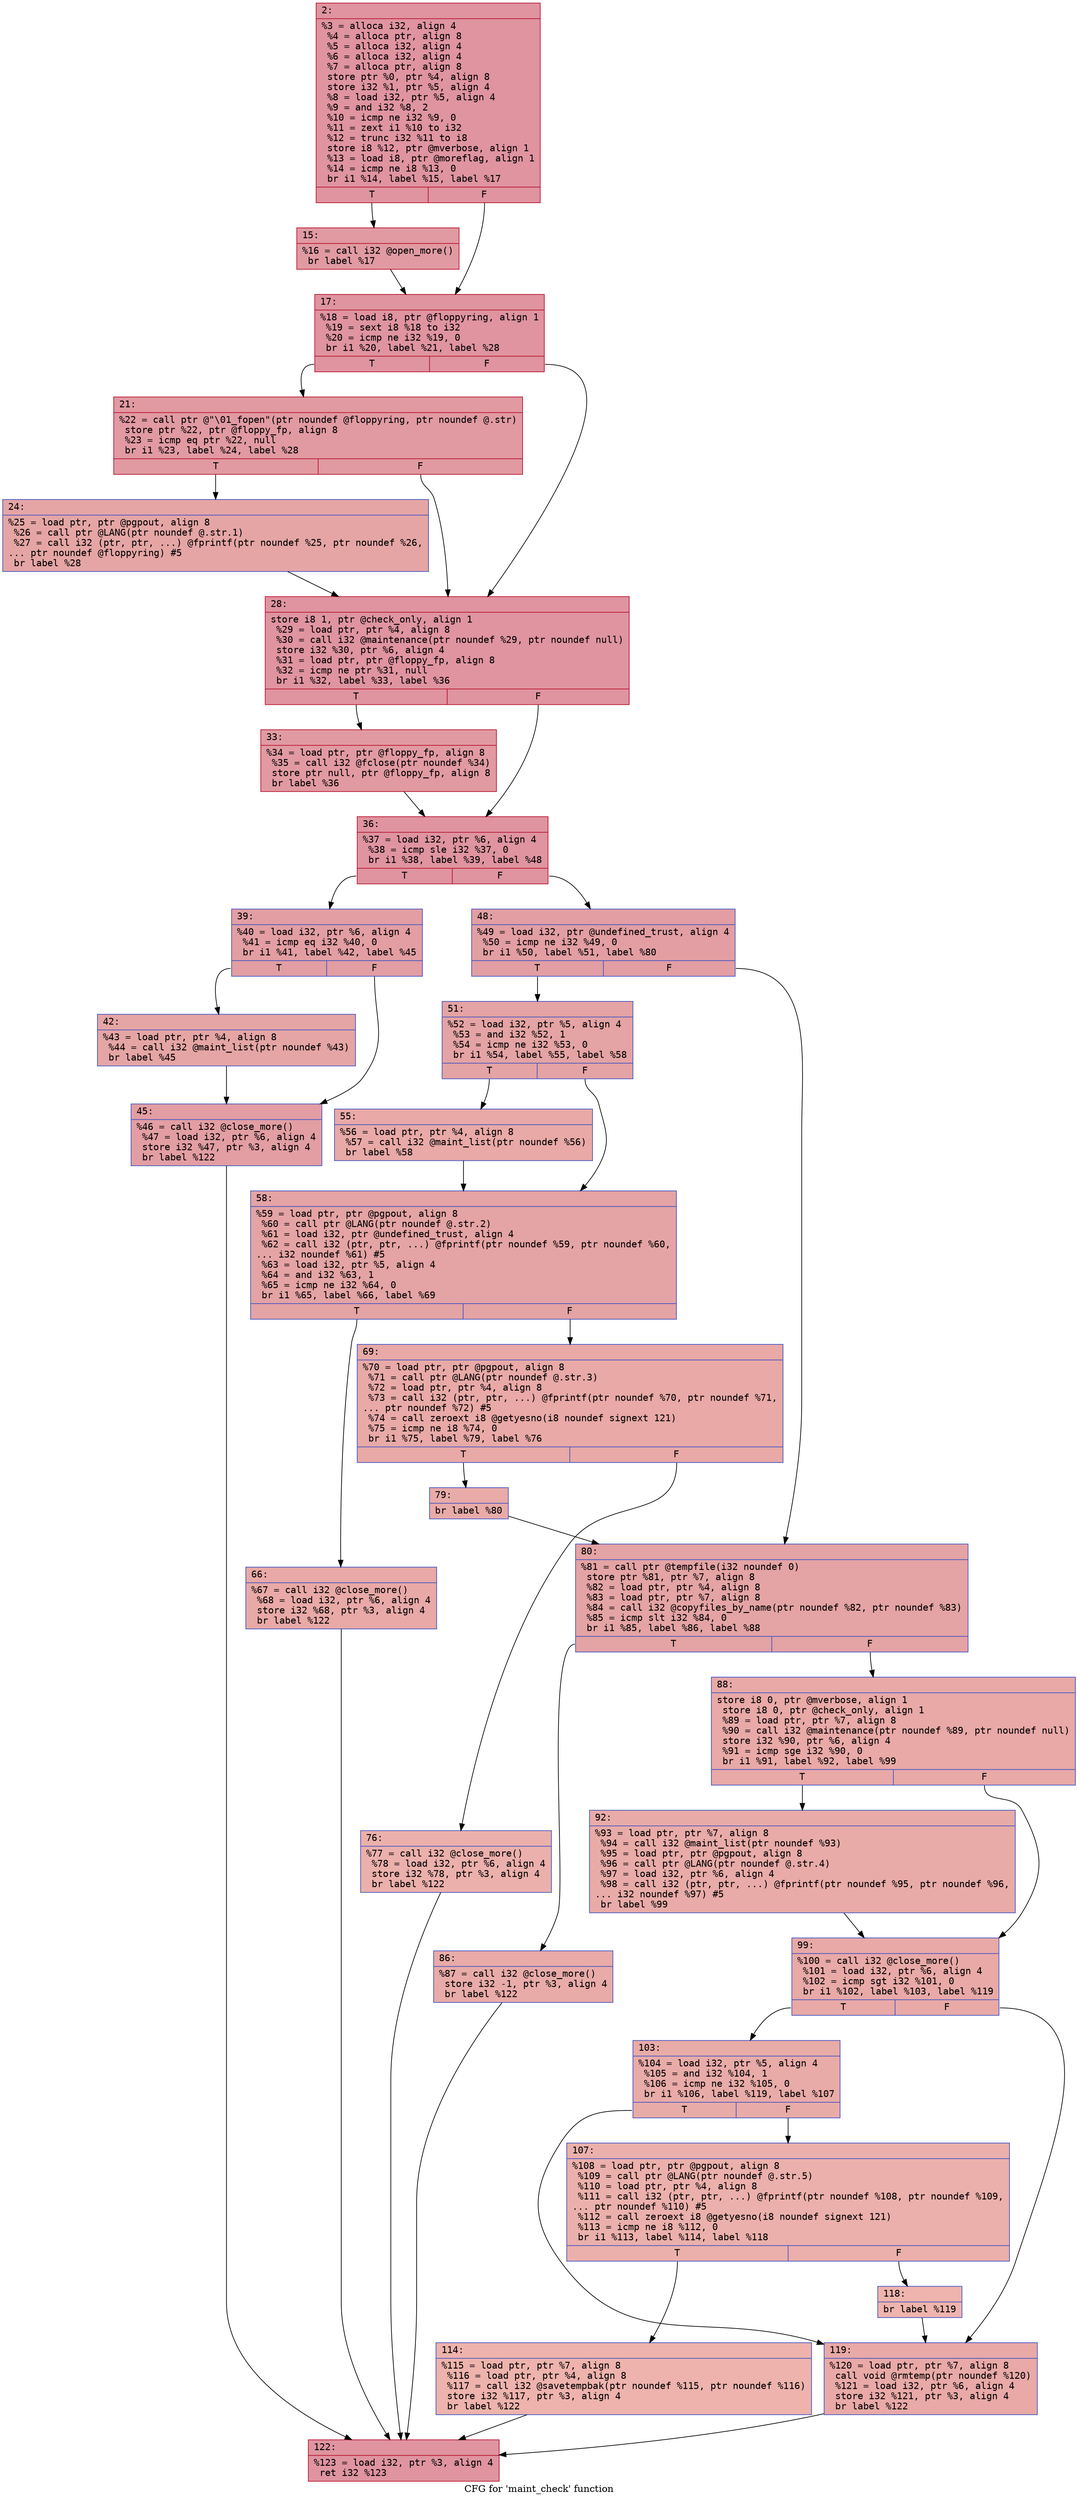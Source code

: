 digraph "CFG for 'maint_check' function" {
	label="CFG for 'maint_check' function";

	Node0x600003b19590 [shape=record,color="#b70d28ff", style=filled, fillcolor="#b70d2870" fontname="Courier",label="{2:\l|  %3 = alloca i32, align 4\l  %4 = alloca ptr, align 8\l  %5 = alloca i32, align 4\l  %6 = alloca i32, align 4\l  %7 = alloca ptr, align 8\l  store ptr %0, ptr %4, align 8\l  store i32 %1, ptr %5, align 4\l  %8 = load i32, ptr %5, align 4\l  %9 = and i32 %8, 2\l  %10 = icmp ne i32 %9, 0\l  %11 = zext i1 %10 to i32\l  %12 = trunc i32 %11 to i8\l  store i8 %12, ptr @mverbose, align 1\l  %13 = load i8, ptr @moreflag, align 1\l  %14 = icmp ne i8 %13, 0\l  br i1 %14, label %15, label %17\l|{<s0>T|<s1>F}}"];
	Node0x600003b19590:s0 -> Node0x600003b195e0[tooltip="2 -> 15\nProbability 62.50%" ];
	Node0x600003b19590:s1 -> Node0x600003b19630[tooltip="2 -> 17\nProbability 37.50%" ];
	Node0x600003b195e0 [shape=record,color="#b70d28ff", style=filled, fillcolor="#bb1b2c70" fontname="Courier",label="{15:\l|  %16 = call i32 @open_more()\l  br label %17\l}"];
	Node0x600003b195e0 -> Node0x600003b19630[tooltip="15 -> 17\nProbability 100.00%" ];
	Node0x600003b19630 [shape=record,color="#b70d28ff", style=filled, fillcolor="#b70d2870" fontname="Courier",label="{17:\l|  %18 = load i8, ptr @floppyring, align 1\l  %19 = sext i8 %18 to i32\l  %20 = icmp ne i32 %19, 0\l  br i1 %20, label %21, label %28\l|{<s0>T|<s1>F}}"];
	Node0x600003b19630:s0 -> Node0x600003b19680[tooltip="17 -> 21\nProbability 62.50%" ];
	Node0x600003b19630:s1 -> Node0x600003b19720[tooltip="17 -> 28\nProbability 37.50%" ];
	Node0x600003b19680 [shape=record,color="#b70d28ff", style=filled, fillcolor="#bb1b2c70" fontname="Courier",label="{21:\l|  %22 = call ptr @\"\\01_fopen\"(ptr noundef @floppyring, ptr noundef @.str)\l  store ptr %22, ptr @floppy_fp, align 8\l  %23 = icmp eq ptr %22, null\l  br i1 %23, label %24, label %28\l|{<s0>T|<s1>F}}"];
	Node0x600003b19680:s0 -> Node0x600003b196d0[tooltip="21 -> 24\nProbability 37.50%" ];
	Node0x600003b19680:s1 -> Node0x600003b19720[tooltip="21 -> 28\nProbability 62.50%" ];
	Node0x600003b196d0 [shape=record,color="#3d50c3ff", style=filled, fillcolor="#c5333470" fontname="Courier",label="{24:\l|  %25 = load ptr, ptr @pgpout, align 8\l  %26 = call ptr @LANG(ptr noundef @.str.1)\l  %27 = call i32 (ptr, ptr, ...) @fprintf(ptr noundef %25, ptr noundef %26,\l... ptr noundef @floppyring) #5\l  br label %28\l}"];
	Node0x600003b196d0 -> Node0x600003b19720[tooltip="24 -> 28\nProbability 100.00%" ];
	Node0x600003b19720 [shape=record,color="#b70d28ff", style=filled, fillcolor="#b70d2870" fontname="Courier",label="{28:\l|  store i8 1, ptr @check_only, align 1\l  %29 = load ptr, ptr %4, align 8\l  %30 = call i32 @maintenance(ptr noundef %29, ptr noundef null)\l  store i32 %30, ptr %6, align 4\l  %31 = load ptr, ptr @floppy_fp, align 8\l  %32 = icmp ne ptr %31, null\l  br i1 %32, label %33, label %36\l|{<s0>T|<s1>F}}"];
	Node0x600003b19720:s0 -> Node0x600003b19770[tooltip="28 -> 33\nProbability 62.50%" ];
	Node0x600003b19720:s1 -> Node0x600003b197c0[tooltip="28 -> 36\nProbability 37.50%" ];
	Node0x600003b19770 [shape=record,color="#b70d28ff", style=filled, fillcolor="#bb1b2c70" fontname="Courier",label="{33:\l|  %34 = load ptr, ptr @floppy_fp, align 8\l  %35 = call i32 @fclose(ptr noundef %34)\l  store ptr null, ptr @floppy_fp, align 8\l  br label %36\l}"];
	Node0x600003b19770 -> Node0x600003b197c0[tooltip="33 -> 36\nProbability 100.00%" ];
	Node0x600003b197c0 [shape=record,color="#b70d28ff", style=filled, fillcolor="#b70d2870" fontname="Courier",label="{36:\l|  %37 = load i32, ptr %6, align 4\l  %38 = icmp sle i32 %37, 0\l  br i1 %38, label %39, label %48\l|{<s0>T|<s1>F}}"];
	Node0x600003b197c0:s0 -> Node0x600003b19810[tooltip="36 -> 39\nProbability 50.00%" ];
	Node0x600003b197c0:s1 -> Node0x600003b19900[tooltip="36 -> 48\nProbability 50.00%" ];
	Node0x600003b19810 [shape=record,color="#3d50c3ff", style=filled, fillcolor="#be242e70" fontname="Courier",label="{39:\l|  %40 = load i32, ptr %6, align 4\l  %41 = icmp eq i32 %40, 0\l  br i1 %41, label %42, label %45\l|{<s0>T|<s1>F}}"];
	Node0x600003b19810:s0 -> Node0x600003b19860[tooltip="39 -> 42\nProbability 37.50%" ];
	Node0x600003b19810:s1 -> Node0x600003b198b0[tooltip="39 -> 45\nProbability 62.50%" ];
	Node0x600003b19860 [shape=record,color="#3d50c3ff", style=filled, fillcolor="#c5333470" fontname="Courier",label="{42:\l|  %43 = load ptr, ptr %4, align 8\l  %44 = call i32 @maint_list(ptr noundef %43)\l  br label %45\l}"];
	Node0x600003b19860 -> Node0x600003b198b0[tooltip="42 -> 45\nProbability 100.00%" ];
	Node0x600003b198b0 [shape=record,color="#3d50c3ff", style=filled, fillcolor="#be242e70" fontname="Courier",label="{45:\l|  %46 = call i32 @close_more()\l  %47 = load i32, ptr %6, align 4\l  store i32 %47, ptr %3, align 4\l  br label %122\l}"];
	Node0x600003b198b0 -> Node0x600003b19ea0[tooltip="45 -> 122\nProbability 100.00%" ];
	Node0x600003b19900 [shape=record,color="#3d50c3ff", style=filled, fillcolor="#be242e70" fontname="Courier",label="{48:\l|  %49 = load i32, ptr @undefined_trust, align 4\l  %50 = icmp ne i32 %49, 0\l  br i1 %50, label %51, label %80\l|{<s0>T|<s1>F}}"];
	Node0x600003b19900:s0 -> Node0x600003b19950[tooltip="48 -> 51\nProbability 62.50%" ];
	Node0x600003b19900:s1 -> Node0x600003b19b80[tooltip="48 -> 80\nProbability 37.50%" ];
	Node0x600003b19950 [shape=record,color="#3d50c3ff", style=filled, fillcolor="#c32e3170" fontname="Courier",label="{51:\l|  %52 = load i32, ptr %5, align 4\l  %53 = and i32 %52, 1\l  %54 = icmp ne i32 %53, 0\l  br i1 %54, label %55, label %58\l|{<s0>T|<s1>F}}"];
	Node0x600003b19950:s0 -> Node0x600003b199a0[tooltip="51 -> 55\nProbability 50.00%" ];
	Node0x600003b19950:s1 -> Node0x600003b199f0[tooltip="51 -> 58\nProbability 50.00%" ];
	Node0x600003b199a0 [shape=record,color="#3d50c3ff", style=filled, fillcolor="#ca3b3770" fontname="Courier",label="{55:\l|  %56 = load ptr, ptr %4, align 8\l  %57 = call i32 @maint_list(ptr noundef %56)\l  br label %58\l}"];
	Node0x600003b199a0 -> Node0x600003b199f0[tooltip="55 -> 58\nProbability 100.00%" ];
	Node0x600003b199f0 [shape=record,color="#3d50c3ff", style=filled, fillcolor="#c32e3170" fontname="Courier",label="{58:\l|  %59 = load ptr, ptr @pgpout, align 8\l  %60 = call ptr @LANG(ptr noundef @.str.2)\l  %61 = load i32, ptr @undefined_trust, align 4\l  %62 = call i32 (ptr, ptr, ...) @fprintf(ptr noundef %59, ptr noundef %60,\l... i32 noundef %61) #5\l  %63 = load i32, ptr %5, align 4\l  %64 = and i32 %63, 1\l  %65 = icmp ne i32 %64, 0\l  br i1 %65, label %66, label %69\l|{<s0>T|<s1>F}}"];
	Node0x600003b199f0:s0 -> Node0x600003b19a40[tooltip="58 -> 66\nProbability 50.00%" ];
	Node0x600003b199f0:s1 -> Node0x600003b19a90[tooltip="58 -> 69\nProbability 50.00%" ];
	Node0x600003b19a40 [shape=record,color="#3d50c3ff", style=filled, fillcolor="#ca3b3770" fontname="Courier",label="{66:\l|  %67 = call i32 @close_more()\l  %68 = load i32, ptr %6, align 4\l  store i32 %68, ptr %3, align 4\l  br label %122\l}"];
	Node0x600003b19a40 -> Node0x600003b19ea0[tooltip="66 -> 122\nProbability 100.00%" ];
	Node0x600003b19a90 [shape=record,color="#3d50c3ff", style=filled, fillcolor="#ca3b3770" fontname="Courier",label="{69:\l|  %70 = load ptr, ptr @pgpout, align 8\l  %71 = call ptr @LANG(ptr noundef @.str.3)\l  %72 = load ptr, ptr %4, align 8\l  %73 = call i32 (ptr, ptr, ...) @fprintf(ptr noundef %70, ptr noundef %71,\l... ptr noundef %72) #5\l  %74 = call zeroext i8 @getyesno(i8 noundef signext 121)\l  %75 = icmp ne i8 %74, 0\l  br i1 %75, label %79, label %76\l|{<s0>T|<s1>F}}"];
	Node0x600003b19a90:s0 -> Node0x600003b19b30[tooltip="69 -> 79\nProbability 62.50%" ];
	Node0x600003b19a90:s1 -> Node0x600003b19ae0[tooltip="69 -> 76\nProbability 37.50%" ];
	Node0x600003b19ae0 [shape=record,color="#3d50c3ff", style=filled, fillcolor="#d24b4070" fontname="Courier",label="{76:\l|  %77 = call i32 @close_more()\l  %78 = load i32, ptr %6, align 4\l  store i32 %78, ptr %3, align 4\l  br label %122\l}"];
	Node0x600003b19ae0 -> Node0x600003b19ea0[tooltip="76 -> 122\nProbability 100.00%" ];
	Node0x600003b19b30 [shape=record,color="#3d50c3ff", style=filled, fillcolor="#cc403a70" fontname="Courier",label="{79:\l|  br label %80\l}"];
	Node0x600003b19b30 -> Node0x600003b19b80[tooltip="79 -> 80\nProbability 100.00%" ];
	Node0x600003b19b80 [shape=record,color="#3d50c3ff", style=filled, fillcolor="#c32e3170" fontname="Courier",label="{80:\l|  %81 = call ptr @tempfile(i32 noundef 0)\l  store ptr %81, ptr %7, align 8\l  %82 = load ptr, ptr %4, align 8\l  %83 = load ptr, ptr %7, align 8\l  %84 = call i32 @copyfiles_by_name(ptr noundef %82, ptr noundef %83)\l  %85 = icmp slt i32 %84, 0\l  br i1 %85, label %86, label %88\l|{<s0>T|<s1>F}}"];
	Node0x600003b19b80:s0 -> Node0x600003b19bd0[tooltip="80 -> 86\nProbability 37.50%" ];
	Node0x600003b19b80:s1 -> Node0x600003b19c20[tooltip="80 -> 88\nProbability 62.50%" ];
	Node0x600003b19bd0 [shape=record,color="#3d50c3ff", style=filled, fillcolor="#cc403a70" fontname="Courier",label="{86:\l|  %87 = call i32 @close_more()\l  store i32 -1, ptr %3, align 4\l  br label %122\l}"];
	Node0x600003b19bd0 -> Node0x600003b19ea0[tooltip="86 -> 122\nProbability 100.00%" ];
	Node0x600003b19c20 [shape=record,color="#3d50c3ff", style=filled, fillcolor="#ca3b3770" fontname="Courier",label="{88:\l|  store i8 0, ptr @mverbose, align 1\l  store i8 0, ptr @check_only, align 1\l  %89 = load ptr, ptr %7, align 8\l  %90 = call i32 @maintenance(ptr noundef %89, ptr noundef null)\l  store i32 %90, ptr %6, align 4\l  %91 = icmp sge i32 %90, 0\l  br i1 %91, label %92, label %99\l|{<s0>T|<s1>F}}"];
	Node0x600003b19c20:s0 -> Node0x600003b19c70[tooltip="88 -> 92\nProbability 50.00%" ];
	Node0x600003b19c20:s1 -> Node0x600003b19cc0[tooltip="88 -> 99\nProbability 50.00%" ];
	Node0x600003b19c70 [shape=record,color="#3d50c3ff", style=filled, fillcolor="#cc403a70" fontname="Courier",label="{92:\l|  %93 = load ptr, ptr %7, align 8\l  %94 = call i32 @maint_list(ptr noundef %93)\l  %95 = load ptr, ptr @pgpout, align 8\l  %96 = call ptr @LANG(ptr noundef @.str.4)\l  %97 = load i32, ptr %6, align 4\l  %98 = call i32 (ptr, ptr, ...) @fprintf(ptr noundef %95, ptr noundef %96,\l... i32 noundef %97) #5\l  br label %99\l}"];
	Node0x600003b19c70 -> Node0x600003b19cc0[tooltip="92 -> 99\nProbability 100.00%" ];
	Node0x600003b19cc0 [shape=record,color="#3d50c3ff", style=filled, fillcolor="#ca3b3770" fontname="Courier",label="{99:\l|  %100 = call i32 @close_more()\l  %101 = load i32, ptr %6, align 4\l  %102 = icmp sgt i32 %101, 0\l  br i1 %102, label %103, label %119\l|{<s0>T|<s1>F}}"];
	Node0x600003b19cc0:s0 -> Node0x600003b19d10[tooltip="99 -> 103\nProbability 62.50%" ];
	Node0x600003b19cc0:s1 -> Node0x600003b19e50[tooltip="99 -> 119\nProbability 37.50%" ];
	Node0x600003b19d10 [shape=record,color="#3d50c3ff", style=filled, fillcolor="#cc403a70" fontname="Courier",label="{103:\l|  %104 = load i32, ptr %5, align 4\l  %105 = and i32 %104, 1\l  %106 = icmp ne i32 %105, 0\l  br i1 %106, label %119, label %107\l|{<s0>T|<s1>F}}"];
	Node0x600003b19d10:s0 -> Node0x600003b19e50[tooltip="103 -> 119\nProbability 50.00%" ];
	Node0x600003b19d10:s1 -> Node0x600003b19d60[tooltip="103 -> 107\nProbability 50.00%" ];
	Node0x600003b19d60 [shape=record,color="#3d50c3ff", style=filled, fillcolor="#d24b4070" fontname="Courier",label="{107:\l|  %108 = load ptr, ptr @pgpout, align 8\l  %109 = call ptr @LANG(ptr noundef @.str.5)\l  %110 = load ptr, ptr %4, align 8\l  %111 = call i32 (ptr, ptr, ...) @fprintf(ptr noundef %108, ptr noundef %109,\l... ptr noundef %110) #5\l  %112 = call zeroext i8 @getyesno(i8 noundef signext 121)\l  %113 = icmp ne i8 %112, 0\l  br i1 %113, label %114, label %118\l|{<s0>T|<s1>F}}"];
	Node0x600003b19d60:s0 -> Node0x600003b19db0[tooltip="107 -> 114\nProbability 62.50%" ];
	Node0x600003b19d60:s1 -> Node0x600003b19e00[tooltip="107 -> 118\nProbability 37.50%" ];
	Node0x600003b19db0 [shape=record,color="#3d50c3ff", style=filled, fillcolor="#d6524470" fontname="Courier",label="{114:\l|  %115 = load ptr, ptr %7, align 8\l  %116 = load ptr, ptr %4, align 8\l  %117 = call i32 @savetempbak(ptr noundef %115, ptr noundef %116)\l  store i32 %117, ptr %3, align 4\l  br label %122\l}"];
	Node0x600003b19db0 -> Node0x600003b19ea0[tooltip="114 -> 122\nProbability 100.00%" ];
	Node0x600003b19e00 [shape=record,color="#3d50c3ff", style=filled, fillcolor="#d8564670" fontname="Courier",label="{118:\l|  br label %119\l}"];
	Node0x600003b19e00 -> Node0x600003b19e50[tooltip="118 -> 119\nProbability 100.00%" ];
	Node0x600003b19e50 [shape=record,color="#3d50c3ff", style=filled, fillcolor="#ca3b3770" fontname="Courier",label="{119:\l|  %120 = load ptr, ptr %7, align 8\l  call void @rmtemp(ptr noundef %120)\l  %121 = load i32, ptr %6, align 4\l  store i32 %121, ptr %3, align 4\l  br label %122\l}"];
	Node0x600003b19e50 -> Node0x600003b19ea0[tooltip="119 -> 122\nProbability 100.00%" ];
	Node0x600003b19ea0 [shape=record,color="#b70d28ff", style=filled, fillcolor="#b70d2870" fontname="Courier",label="{122:\l|  %123 = load i32, ptr %3, align 4\l  ret i32 %123\l}"];
}
